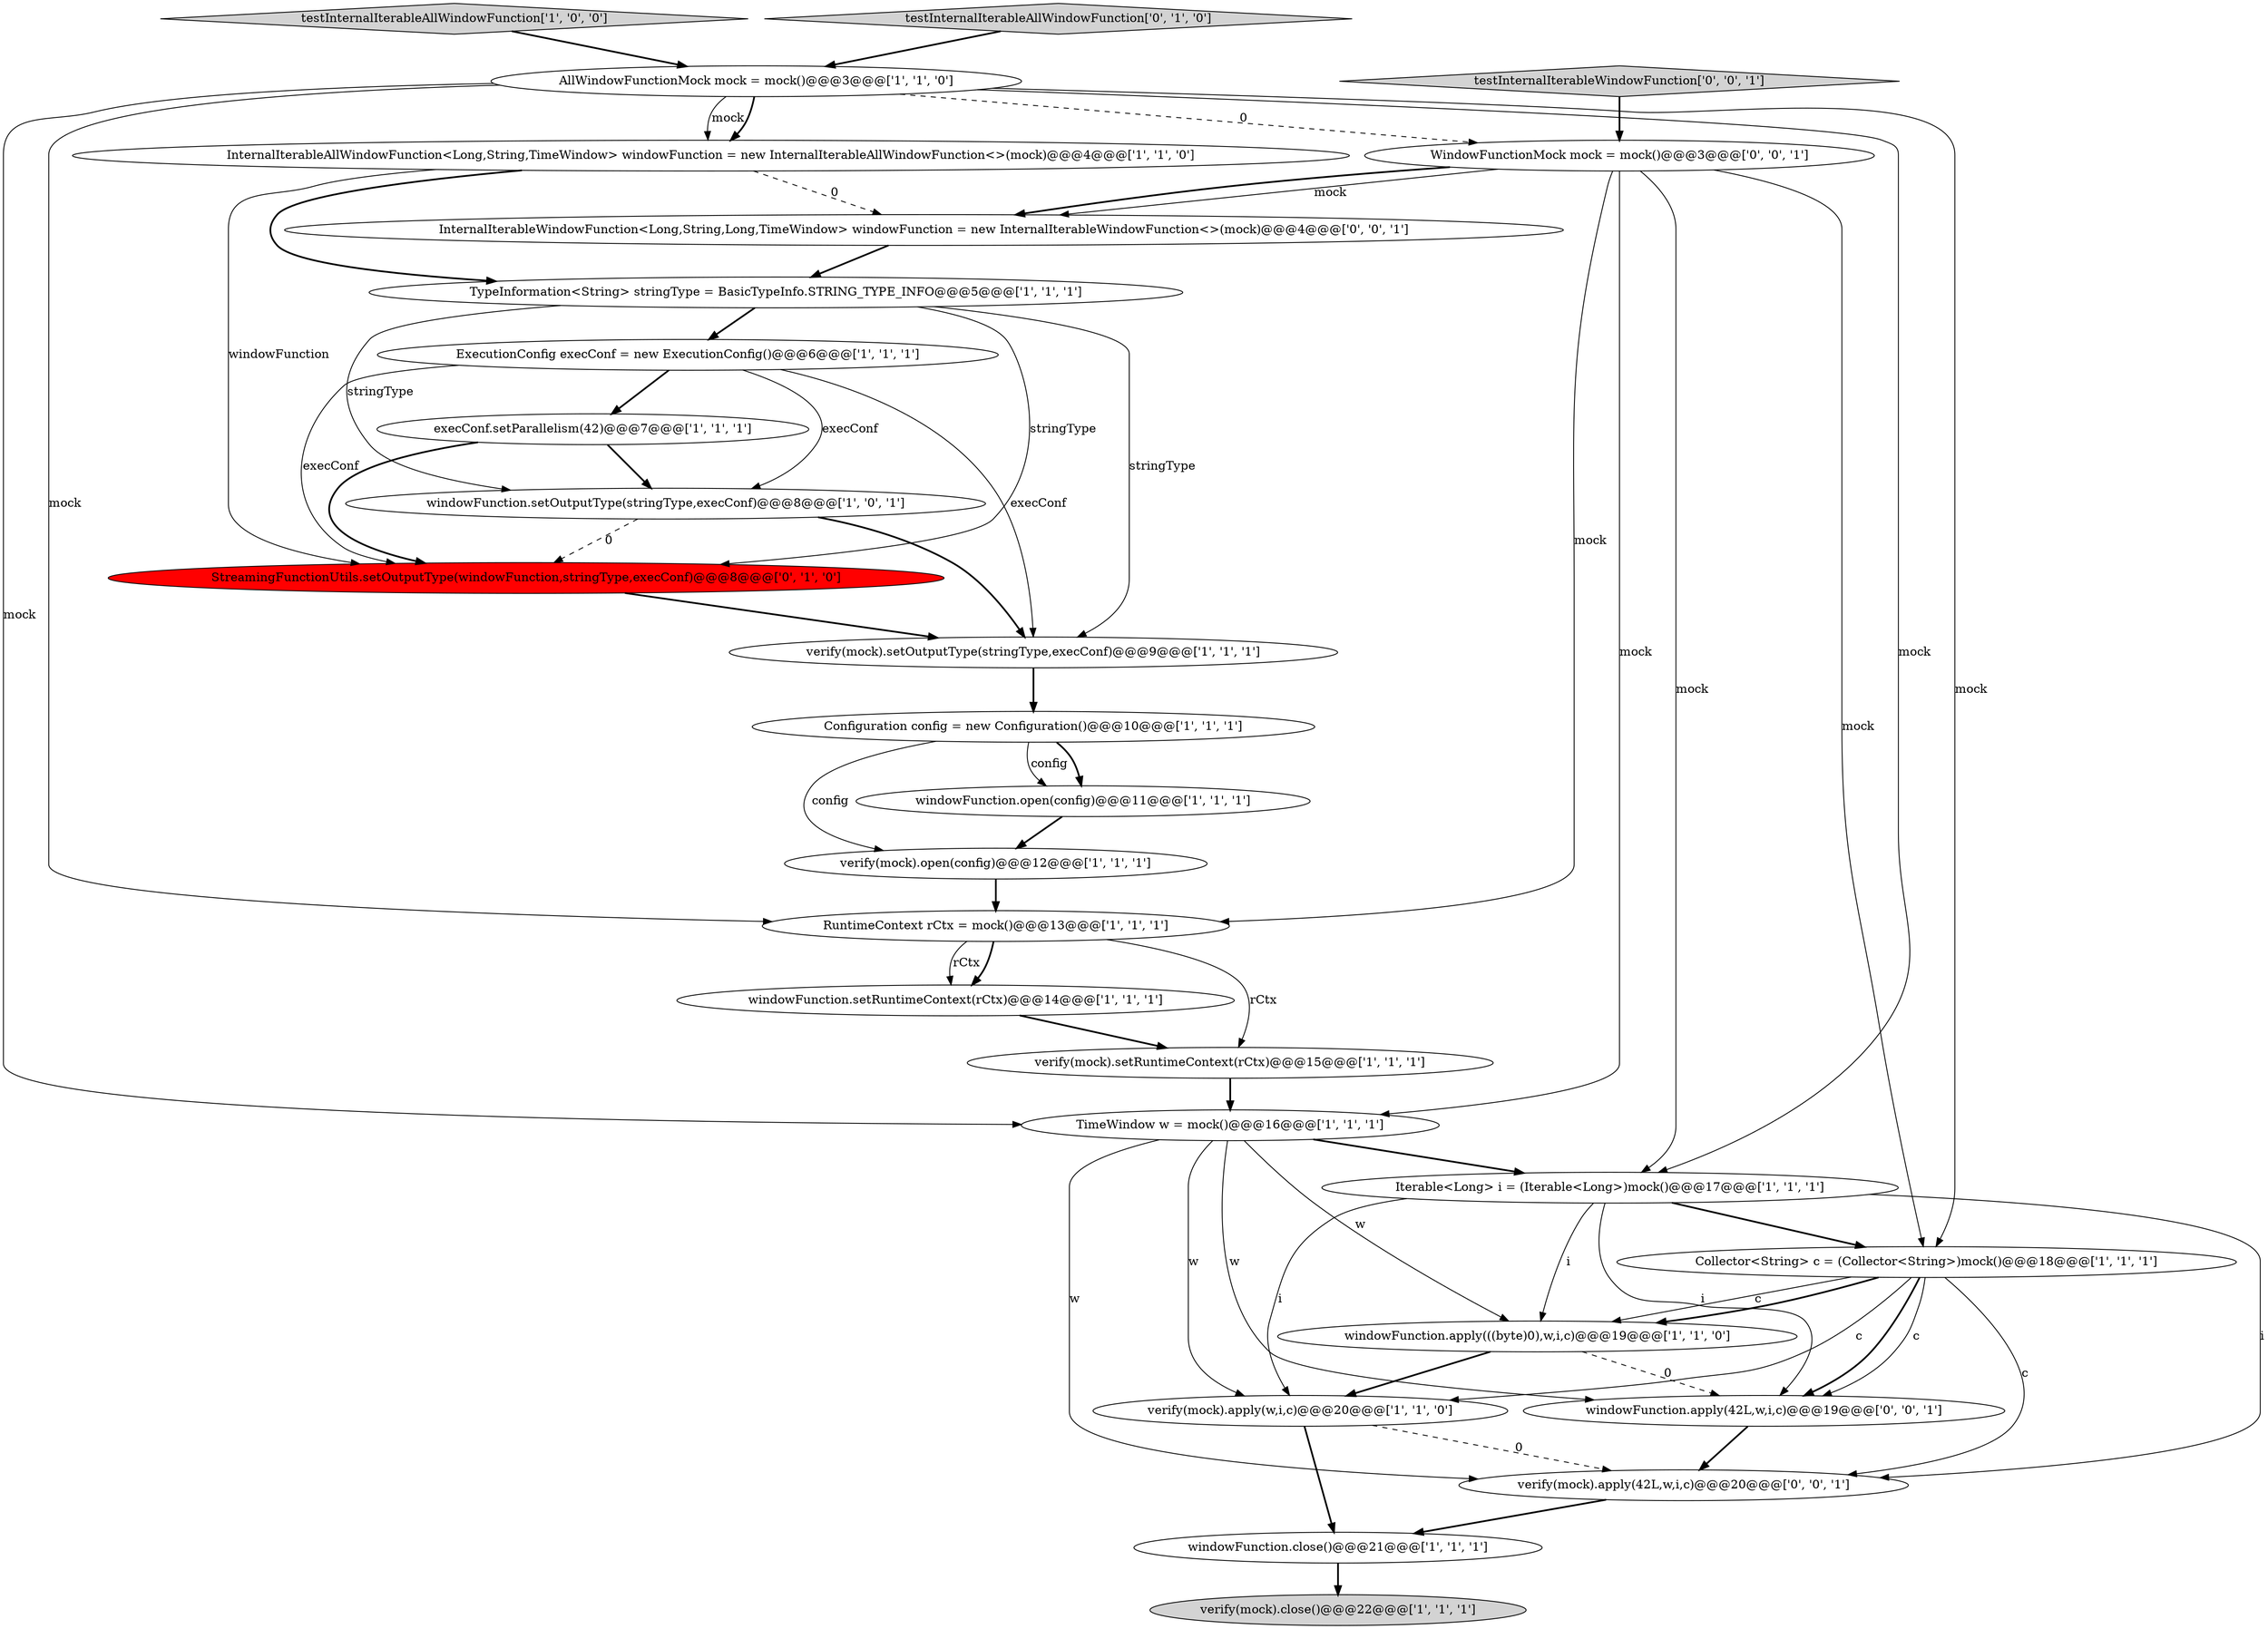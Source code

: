 digraph {
16 [style = filled, label = "windowFunction.apply(((byte)0),w,i,c)@@@19@@@['1', '1', '0']", fillcolor = white, shape = ellipse image = "AAA0AAABBB1BBB"];
17 [style = filled, label = "verify(mock).setOutputType(stringType,execConf)@@@9@@@['1', '1', '1']", fillcolor = white, shape = ellipse image = "AAA0AAABBB1BBB"];
7 [style = filled, label = "testInternalIterableAllWindowFunction['1', '0', '0']", fillcolor = lightgray, shape = diamond image = "AAA0AAABBB1BBB"];
25 [style = filled, label = "WindowFunctionMock mock = mock()@@@3@@@['0', '0', '1']", fillcolor = white, shape = ellipse image = "AAA0AAABBB3BBB"];
14 [style = filled, label = "InternalIterableAllWindowFunction<Long,String,TimeWindow> windowFunction = new InternalIterableAllWindowFunction<>(mock)@@@4@@@['1', '1', '0']", fillcolor = white, shape = ellipse image = "AAA0AAABBB1BBB"];
5 [style = filled, label = "execConf.setParallelism(42)@@@7@@@['1', '1', '1']", fillcolor = white, shape = ellipse image = "AAA0AAABBB1BBB"];
27 [style = filled, label = "verify(mock).apply(42L,w,i,c)@@@20@@@['0', '0', '1']", fillcolor = white, shape = ellipse image = "AAA0AAABBB3BBB"];
9 [style = filled, label = "TypeInformation<String> stringType = BasicTypeInfo.STRING_TYPE_INFO@@@5@@@['1', '1', '1']", fillcolor = white, shape = ellipse image = "AAA0AAABBB1BBB"];
19 [style = filled, label = "verify(mock).close()@@@22@@@['1', '1', '1']", fillcolor = lightgray, shape = ellipse image = "AAA0AAABBB1BBB"];
26 [style = filled, label = "testInternalIterableWindowFunction['0', '0', '1']", fillcolor = lightgray, shape = diamond image = "AAA0AAABBB3BBB"];
23 [style = filled, label = "windowFunction.apply(42L,w,i,c)@@@19@@@['0', '0', '1']", fillcolor = white, shape = ellipse image = "AAA0AAABBB3BBB"];
1 [style = filled, label = "Configuration config = new Configuration()@@@10@@@['1', '1', '1']", fillcolor = white, shape = ellipse image = "AAA0AAABBB1BBB"];
15 [style = filled, label = "verify(mock).setRuntimeContext(rCtx)@@@15@@@['1', '1', '1']", fillcolor = white, shape = ellipse image = "AAA0AAABBB1BBB"];
13 [style = filled, label = "windowFunction.setOutputType(stringType,execConf)@@@8@@@['1', '0', '1']", fillcolor = white, shape = ellipse image = "AAA0AAABBB1BBB"];
8 [style = filled, label = "AllWindowFunctionMock mock = mock()@@@3@@@['1', '1', '0']", fillcolor = white, shape = ellipse image = "AAA0AAABBB1BBB"];
24 [style = filled, label = "InternalIterableWindowFunction<Long,String,Long,TimeWindow> windowFunction = new InternalIterableWindowFunction<>(mock)@@@4@@@['0', '0', '1']", fillcolor = white, shape = ellipse image = "AAA0AAABBB3BBB"];
18 [style = filled, label = "Iterable<Long> i = (Iterable<Long>)mock()@@@17@@@['1', '1', '1']", fillcolor = white, shape = ellipse image = "AAA0AAABBB1BBB"];
11 [style = filled, label = "verify(mock).apply(w,i,c)@@@20@@@['1', '1', '0']", fillcolor = white, shape = ellipse image = "AAA0AAABBB1BBB"];
21 [style = filled, label = "testInternalIterableAllWindowFunction['0', '1', '0']", fillcolor = lightgray, shape = diamond image = "AAA0AAABBB2BBB"];
0 [style = filled, label = "windowFunction.open(config)@@@11@@@['1', '1', '1']", fillcolor = white, shape = ellipse image = "AAA0AAABBB1BBB"];
22 [style = filled, label = "StreamingFunctionUtils.setOutputType(windowFunction,stringType,execConf)@@@8@@@['0', '1', '0']", fillcolor = red, shape = ellipse image = "AAA1AAABBB2BBB"];
12 [style = filled, label = "verify(mock).open(config)@@@12@@@['1', '1', '1']", fillcolor = white, shape = ellipse image = "AAA0AAABBB1BBB"];
6 [style = filled, label = "windowFunction.setRuntimeContext(rCtx)@@@14@@@['1', '1', '1']", fillcolor = white, shape = ellipse image = "AAA0AAABBB1BBB"];
20 [style = filled, label = "ExecutionConfig execConf = new ExecutionConfig()@@@6@@@['1', '1', '1']", fillcolor = white, shape = ellipse image = "AAA0AAABBB1BBB"];
3 [style = filled, label = "windowFunction.close()@@@21@@@['1', '1', '1']", fillcolor = white, shape = ellipse image = "AAA0AAABBB1BBB"];
2 [style = filled, label = "Collector<String> c = (Collector<String>)mock()@@@18@@@['1', '1', '1']", fillcolor = white, shape = ellipse image = "AAA0AAABBB1BBB"];
10 [style = filled, label = "TimeWindow w = mock()@@@16@@@['1', '1', '1']", fillcolor = white, shape = ellipse image = "AAA0AAABBB1BBB"];
4 [style = filled, label = "RuntimeContext rCtx = mock()@@@13@@@['1', '1', '1']", fillcolor = white, shape = ellipse image = "AAA0AAABBB1BBB"];
14->24 [style = dashed, label="0"];
10->18 [style = bold, label=""];
15->10 [style = bold, label=""];
9->17 [style = solid, label="stringType"];
16->11 [style = bold, label=""];
8->14 [style = solid, label="mock"];
17->1 [style = bold, label=""];
23->27 [style = bold, label=""];
25->10 [style = solid, label="mock"];
1->12 [style = solid, label="config"];
4->6 [style = bold, label=""];
18->16 [style = solid, label="i"];
20->22 [style = solid, label="execConf"];
0->12 [style = bold, label=""];
9->13 [style = solid, label="stringType"];
26->25 [style = bold, label=""];
10->23 [style = solid, label="w"];
27->3 [style = bold, label=""];
18->23 [style = solid, label="i"];
21->8 [style = bold, label=""];
2->16 [style = solid, label="c"];
8->14 [style = bold, label=""];
9->20 [style = bold, label=""];
16->23 [style = dashed, label="0"];
18->27 [style = solid, label="i"];
25->2 [style = solid, label="mock"];
1->0 [style = bold, label=""];
25->4 [style = solid, label="mock"];
8->18 [style = solid, label="mock"];
25->18 [style = solid, label="mock"];
2->27 [style = solid, label="c"];
18->2 [style = bold, label=""];
7->8 [style = bold, label=""];
6->15 [style = bold, label=""];
8->10 [style = solid, label="mock"];
20->5 [style = bold, label=""];
2->16 [style = bold, label=""];
2->23 [style = bold, label=""];
14->22 [style = solid, label="windowFunction"];
13->17 [style = bold, label=""];
25->24 [style = bold, label=""];
4->15 [style = solid, label="rCtx"];
20->17 [style = solid, label="execConf"];
12->4 [style = bold, label=""];
3->19 [style = bold, label=""];
11->3 [style = bold, label=""];
5->13 [style = bold, label=""];
8->4 [style = solid, label="mock"];
4->6 [style = solid, label="rCtx"];
18->11 [style = solid, label="i"];
10->27 [style = solid, label="w"];
10->11 [style = solid, label="w"];
8->2 [style = solid, label="mock"];
9->22 [style = solid, label="stringType"];
22->17 [style = bold, label=""];
14->9 [style = bold, label=""];
8->25 [style = dashed, label="0"];
10->16 [style = solid, label="w"];
2->11 [style = solid, label="c"];
20->13 [style = solid, label="execConf"];
11->27 [style = dashed, label="0"];
2->23 [style = solid, label="c"];
25->24 [style = solid, label="mock"];
5->22 [style = bold, label=""];
13->22 [style = dashed, label="0"];
24->9 [style = bold, label=""];
1->0 [style = solid, label="config"];
}
